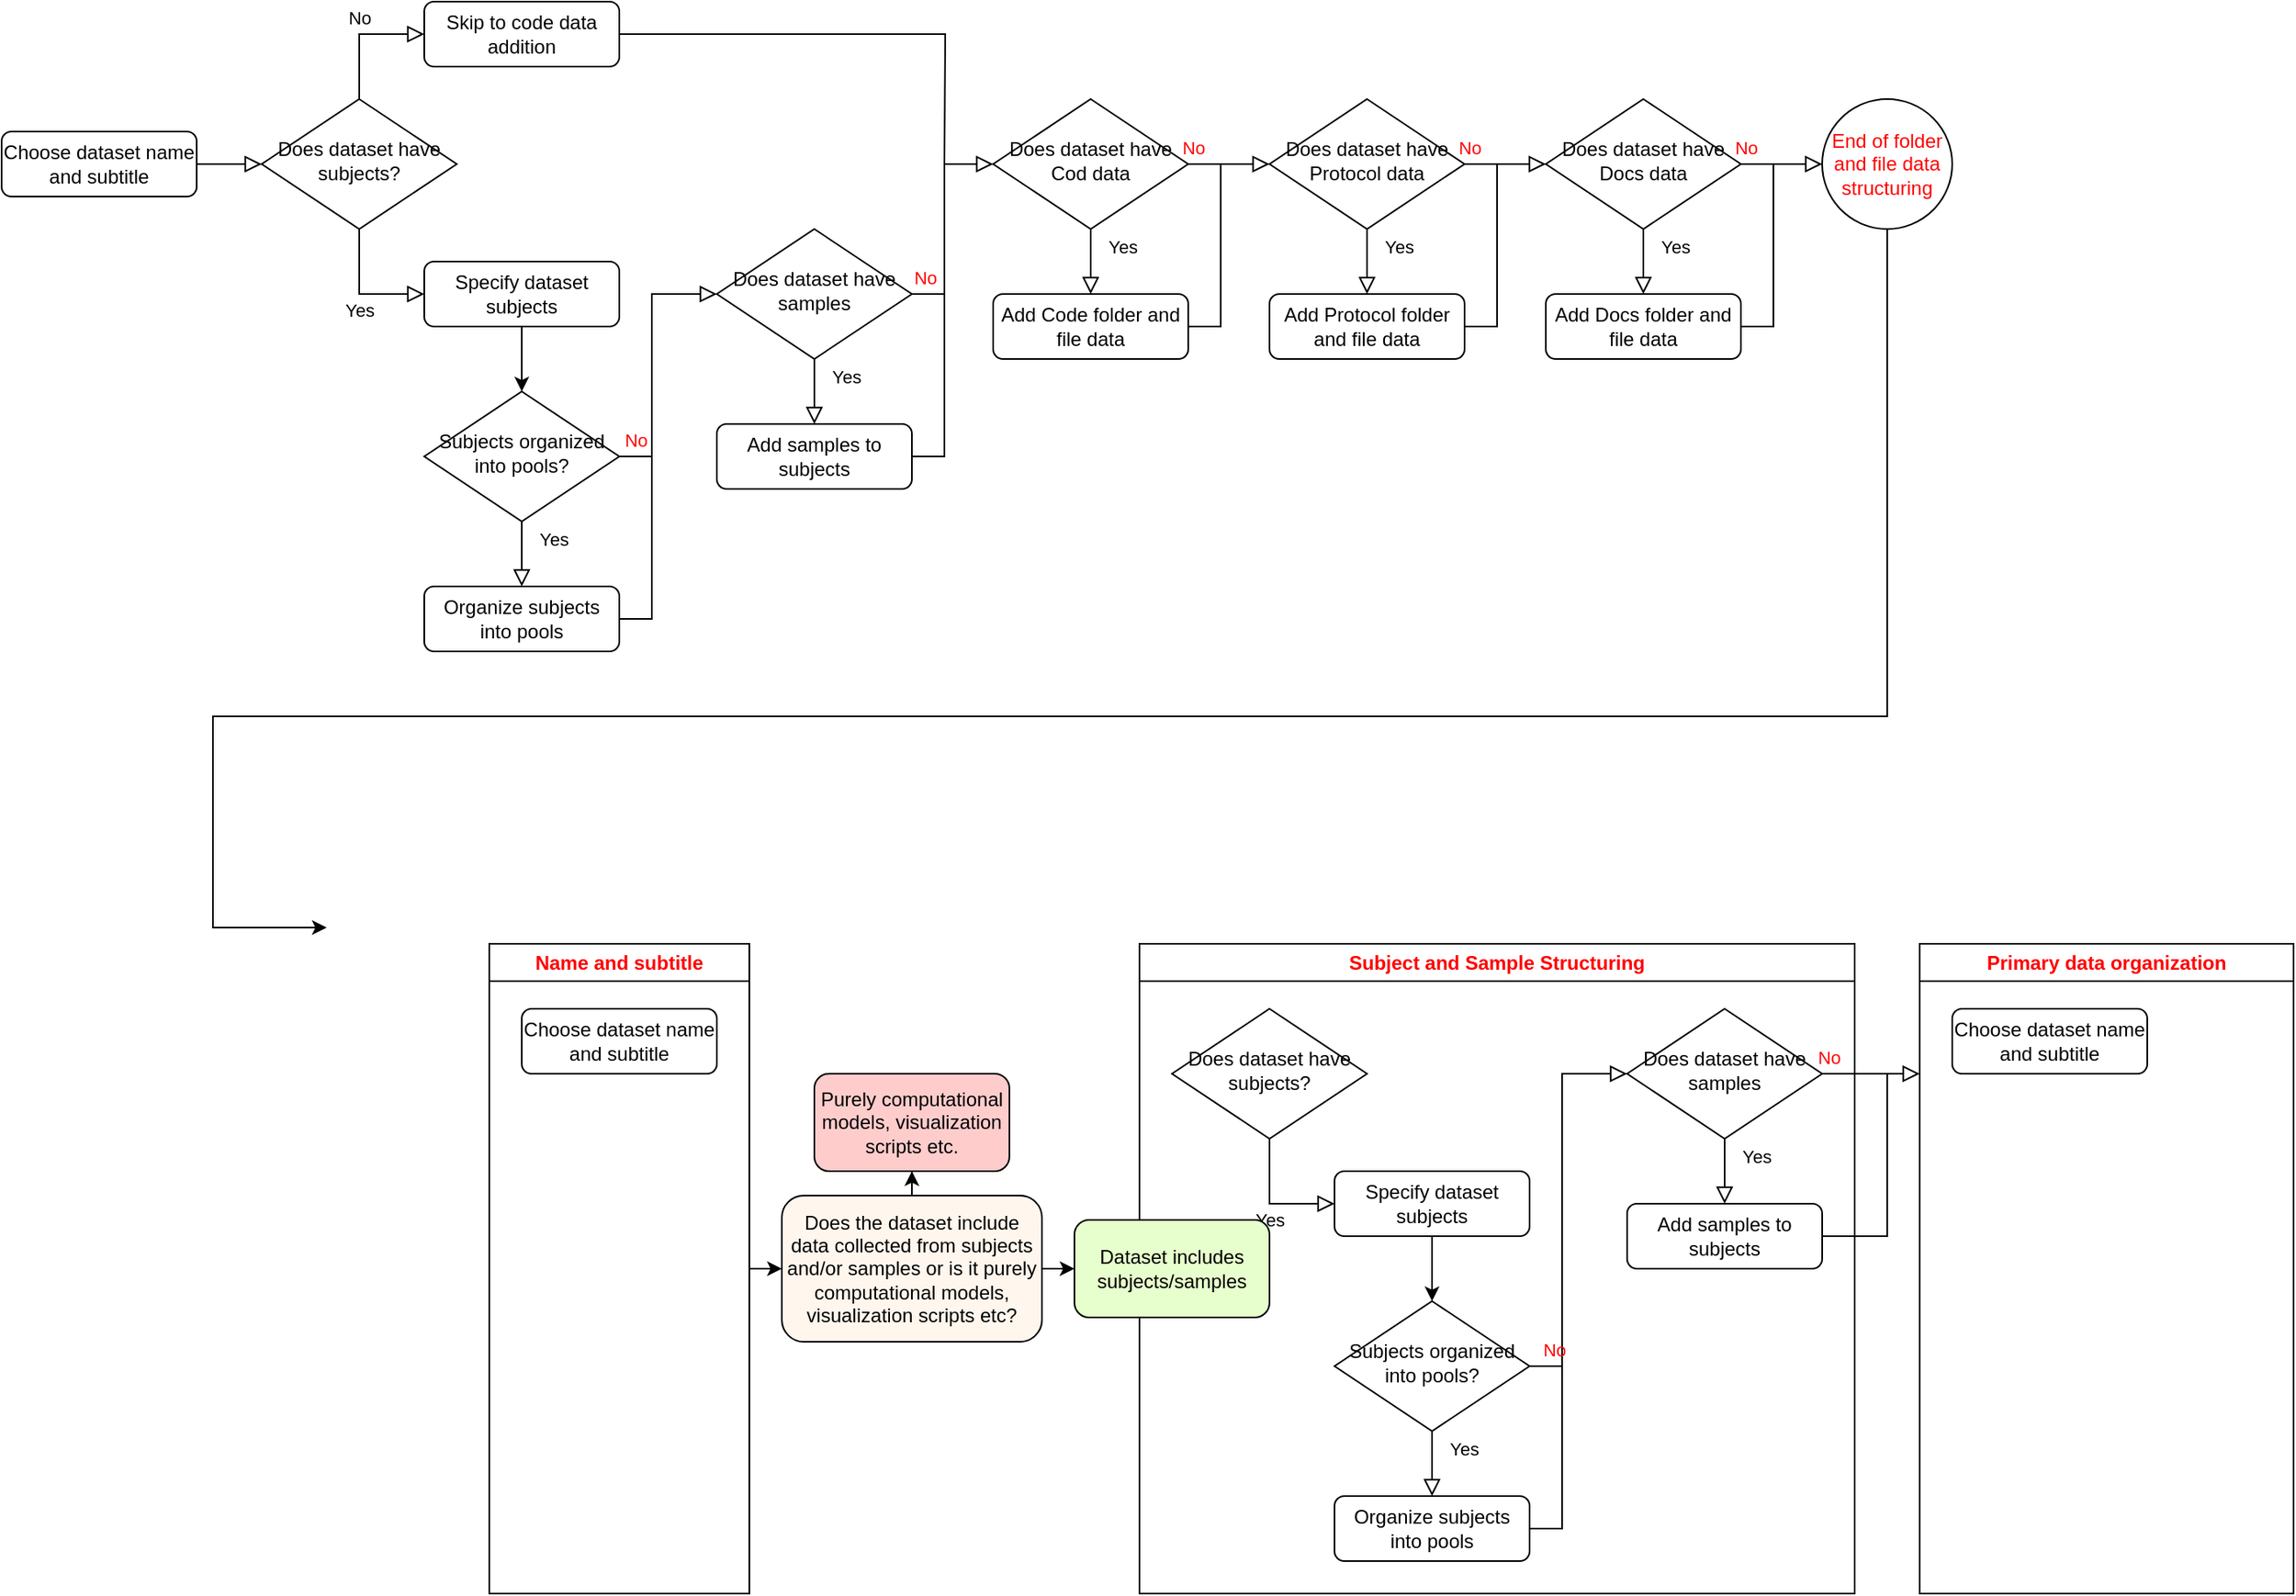 <mxfile version="20.8.20" type="github">
  <diagram id="C5RBs43oDa-KdzZeNtuy" name="Page-1">
    <mxGraphModel dx="2794" dy="1562" grid="1" gridSize="10" guides="1" tooltips="1" connect="1" arrows="1" fold="1" page="1" pageScale="1" pageWidth="1600" pageHeight="1200" math="0" shadow="0">
      <root>
        <mxCell id="WIyWlLk6GJQsqaUBKTNV-0" />
        <mxCell id="WIyWlLk6GJQsqaUBKTNV-1" parent="WIyWlLk6GJQsqaUBKTNV-0" />
        <mxCell id="WIyWlLk6GJQsqaUBKTNV-2" value="" style="rounded=0;html=1;jettySize=auto;orthogonalLoop=1;fontSize=11;endArrow=block;endFill=0;endSize=8;strokeWidth=1;shadow=0;labelBackgroundColor=none;edgeStyle=orthogonalEdgeStyle;" parent="WIyWlLk6GJQsqaUBKTNV-1" source="WIyWlLk6GJQsqaUBKTNV-3" target="WIyWlLk6GJQsqaUBKTNV-6" edge="1">
          <mxGeometry relative="1" as="geometry" />
        </mxCell>
        <mxCell id="WIyWlLk6GJQsqaUBKTNV-3" value="Choose dataset name and subtitle" style="rounded=1;whiteSpace=wrap;html=1;fontSize=12;glass=0;strokeWidth=1;shadow=0;" parent="WIyWlLk6GJQsqaUBKTNV-1" vertex="1">
          <mxGeometry x="40" y="120" width="120" height="40" as="geometry" />
        </mxCell>
        <mxCell id="WIyWlLk6GJQsqaUBKTNV-5" value="No" style="edgeStyle=orthogonalEdgeStyle;rounded=0;html=1;jettySize=auto;orthogonalLoop=1;fontSize=11;endArrow=block;endFill=0;endSize=8;strokeWidth=1;shadow=0;labelBackgroundColor=none;" parent="WIyWlLk6GJQsqaUBKTNV-1" source="WIyWlLk6GJQsqaUBKTNV-6" target="WIyWlLk6GJQsqaUBKTNV-7" edge="1">
          <mxGeometry y="10" relative="1" as="geometry">
            <mxPoint as="offset" />
            <Array as="points">
              <mxPoint x="260" y="60" />
            </Array>
          </mxGeometry>
        </mxCell>
        <mxCell id="WIyWlLk6GJQsqaUBKTNV-6" value="Does dataset have subjects?" style="rhombus;whiteSpace=wrap;html=1;shadow=0;fontFamily=Helvetica;fontSize=12;align=center;strokeWidth=1;spacing=6;spacingTop=-4;" parent="WIyWlLk6GJQsqaUBKTNV-1" vertex="1">
          <mxGeometry x="200" y="100" width="120" height="80" as="geometry" />
        </mxCell>
        <mxCell id="WIyWlLk6GJQsqaUBKTNV-7" value="Skip to code data addition" style="rounded=1;whiteSpace=wrap;html=1;fontSize=12;glass=0;strokeWidth=1;shadow=0;" parent="WIyWlLk6GJQsqaUBKTNV-1" vertex="1">
          <mxGeometry x="300" y="40" width="120" height="40" as="geometry" />
        </mxCell>
        <mxCell id="WIyWlLk6GJQsqaUBKTNV-9" value="Yes" style="edgeStyle=orthogonalEdgeStyle;rounded=0;html=1;jettySize=auto;orthogonalLoop=1;fontSize=11;endArrow=block;endFill=0;endSize=8;strokeWidth=1;shadow=0;labelBackgroundColor=none;exitX=0.5;exitY=1;exitDx=0;exitDy=0;" parent="WIyWlLk6GJQsqaUBKTNV-1" source="WIyWlLk6GJQsqaUBKTNV-6" target="WIyWlLk6GJQsqaUBKTNV-12" edge="1">
          <mxGeometry y="-10" relative="1" as="geometry">
            <mxPoint as="offset" />
            <Array as="points">
              <mxPoint x="260" y="220" />
            </Array>
          </mxGeometry>
        </mxCell>
        <mxCell id="WIyWlLk6GJQsqaUBKTNV-11" value="Organize subjects into pools" style="rounded=1;whiteSpace=wrap;html=1;fontSize=12;glass=0;strokeWidth=1;shadow=0;" parent="WIyWlLk6GJQsqaUBKTNV-1" vertex="1">
          <mxGeometry x="300" y="400" width="120" height="40" as="geometry" />
        </mxCell>
        <mxCell id="WIyWlLk6GJQsqaUBKTNV-12" value="Specify dataset subjects" style="rounded=1;whiteSpace=wrap;html=1;fontSize=12;glass=0;strokeWidth=1;shadow=0;" parent="WIyWlLk6GJQsqaUBKTNV-1" vertex="1">
          <mxGeometry x="300" y="200" width="120" height="40" as="geometry" />
        </mxCell>
        <mxCell id="IJ8glEBlVoeCYBbPqMMJ-0" value="Subjects organized into pools?" style="rhombus;whiteSpace=wrap;html=1;shadow=0;fontFamily=Helvetica;fontSize=12;align=center;strokeWidth=1;spacing=6;spacingTop=-4;" vertex="1" parent="WIyWlLk6GJQsqaUBKTNV-1">
          <mxGeometry x="300" y="280" width="120" height="80" as="geometry" />
        </mxCell>
        <mxCell id="IJ8glEBlVoeCYBbPqMMJ-1" value="" style="endArrow=classic;html=1;rounded=0;exitX=0.5;exitY=1;exitDx=0;exitDy=0;entryX=0.5;entryY=0;entryDx=0;entryDy=0;edgeStyle=elbowEdgeStyle;" edge="1" parent="WIyWlLk6GJQsqaUBKTNV-1" source="WIyWlLk6GJQsqaUBKTNV-12" target="IJ8glEBlVoeCYBbPqMMJ-0">
          <mxGeometry width="50" height="50" relative="1" as="geometry">
            <mxPoint x="390" y="310" as="sourcePoint" />
            <mxPoint x="440" y="260" as="targetPoint" />
          </mxGeometry>
        </mxCell>
        <mxCell id="IJ8glEBlVoeCYBbPqMMJ-10" value="Does dataset have samples" style="rhombus;whiteSpace=wrap;html=1;shadow=0;fontFamily=Helvetica;fontSize=12;align=center;strokeWidth=1;spacing=6;spacingTop=-4;" vertex="1" parent="WIyWlLk6GJQsqaUBKTNV-1">
          <mxGeometry x="480" y="180" width="120" height="80" as="geometry" />
        </mxCell>
        <mxCell id="IJ8glEBlVoeCYBbPqMMJ-11" value="Does dataset have Cod data" style="rhombus;whiteSpace=wrap;html=1;shadow=0;fontFamily=Helvetica;fontSize=12;align=center;strokeWidth=1;spacing=6;spacingTop=-4;" vertex="1" parent="WIyWlLk6GJQsqaUBKTNV-1">
          <mxGeometry x="650" y="100" width="120" height="80" as="geometry" />
        </mxCell>
        <mxCell id="IJ8glEBlVoeCYBbPqMMJ-14" value="" style="endArrow=none;html=1;rounded=0;exitX=1;exitY=0.5;exitDx=0;exitDy=0;edgeStyle=orthogonalEdgeStyle;" edge="1" parent="WIyWlLk6GJQsqaUBKTNV-1" source="WIyWlLk6GJQsqaUBKTNV-11">
          <mxGeometry width="50" height="50" relative="1" as="geometry">
            <mxPoint x="330" y="280" as="sourcePoint" />
            <mxPoint x="440" y="320" as="targetPoint" />
            <Array as="points">
              <mxPoint x="440" y="420" />
              <mxPoint x="440" y="320" />
            </Array>
          </mxGeometry>
        </mxCell>
        <mxCell id="IJ8glEBlVoeCYBbPqMMJ-16" value="Yes" style="rounded=0;html=1;jettySize=auto;orthogonalLoop=1;fontSize=11;endArrow=block;endFill=0;endSize=8;strokeWidth=1;shadow=0;labelBackgroundColor=none;exitX=0.5;exitY=1;exitDx=0;exitDy=0;entryX=0.5;entryY=0;entryDx=0;entryDy=0;align=right;" edge="1" parent="WIyWlLk6GJQsqaUBKTNV-1" source="IJ8glEBlVoeCYBbPqMMJ-0" target="WIyWlLk6GJQsqaUBKTNV-11">
          <mxGeometry x="-0.486" y="30" relative="1" as="geometry">
            <mxPoint as="offset" />
            <mxPoint x="270" y="190" as="sourcePoint" />
            <mxPoint x="230" y="390" as="targetPoint" />
          </mxGeometry>
        </mxCell>
        <mxCell id="IJ8glEBlVoeCYBbPqMMJ-17" value="No" style="edgeStyle=orthogonalEdgeStyle;rounded=0;html=1;jettySize=auto;orthogonalLoop=1;fontSize=11;endArrow=block;endFill=0;endSize=8;strokeWidth=1;shadow=0;labelBackgroundColor=none;exitX=1;exitY=0.5;exitDx=0;exitDy=0;fontColor=#FF0000;" edge="1" parent="WIyWlLk6GJQsqaUBKTNV-1" source="IJ8glEBlVoeCYBbPqMMJ-0">
          <mxGeometry x="-0.875" y="10" relative="1" as="geometry">
            <mxPoint as="offset" />
            <mxPoint x="270" y="110" as="sourcePoint" />
            <mxPoint x="480" y="220" as="targetPoint" />
            <Array as="points">
              <mxPoint x="440" y="320" />
              <mxPoint x="440" y="220" />
            </Array>
          </mxGeometry>
        </mxCell>
        <mxCell id="IJ8glEBlVoeCYBbPqMMJ-18" value="Add samples to subjects" style="rounded=1;whiteSpace=wrap;html=1;fontSize=12;glass=0;strokeWidth=1;shadow=0;" vertex="1" parent="WIyWlLk6GJQsqaUBKTNV-1">
          <mxGeometry x="480" y="300" width="120" height="40" as="geometry" />
        </mxCell>
        <mxCell id="IJ8glEBlVoeCYBbPqMMJ-19" value="Yes" style="rounded=0;html=1;jettySize=auto;orthogonalLoop=1;fontSize=11;endArrow=block;endFill=0;endSize=8;strokeWidth=1;shadow=0;labelBackgroundColor=none;exitX=0.5;exitY=1;exitDx=0;exitDy=0;entryX=0.5;entryY=0;entryDx=0;entryDy=0;align=right;" edge="1" parent="WIyWlLk6GJQsqaUBKTNV-1" target="IJ8glEBlVoeCYBbPqMMJ-18">
          <mxGeometry x="-0.486" y="30" relative="1" as="geometry">
            <mxPoint as="offset" />
            <mxPoint x="540" y="260" as="sourcePoint" />
            <mxPoint x="410" y="290" as="targetPoint" />
          </mxGeometry>
        </mxCell>
        <mxCell id="IJ8glEBlVoeCYBbPqMMJ-20" value="" style="endArrow=none;html=1;rounded=0;exitX=1;exitY=0.5;exitDx=0;exitDy=0;edgeStyle=orthogonalEdgeStyle;" edge="1" parent="WIyWlLk6GJQsqaUBKTNV-1">
          <mxGeometry width="50" height="50" relative="1" as="geometry">
            <mxPoint x="600" y="320" as="sourcePoint" />
            <mxPoint x="620" y="220" as="targetPoint" />
            <Array as="points">
              <mxPoint x="620" y="320" />
              <mxPoint x="620" y="220" />
            </Array>
          </mxGeometry>
        </mxCell>
        <mxCell id="IJ8glEBlVoeCYBbPqMMJ-21" value="No" style="edgeStyle=orthogonalEdgeStyle;rounded=0;html=1;jettySize=auto;orthogonalLoop=1;fontSize=11;endArrow=block;endFill=0;endSize=8;strokeWidth=1;shadow=0;labelBackgroundColor=none;exitX=1;exitY=0.5;exitDx=0;exitDy=0;fontColor=#FF0000;entryX=0;entryY=0.5;entryDx=0;entryDy=0;" edge="1" parent="WIyWlLk6GJQsqaUBKTNV-1" target="IJ8glEBlVoeCYBbPqMMJ-11">
          <mxGeometry x="-0.875" y="10" relative="1" as="geometry">
            <mxPoint as="offset" />
            <mxPoint x="600" y="220" as="sourcePoint" />
            <mxPoint x="660" y="120" as="targetPoint" />
            <Array as="points">
              <mxPoint x="620" y="220" />
              <mxPoint x="620" y="140" />
            </Array>
          </mxGeometry>
        </mxCell>
        <mxCell id="IJ8glEBlVoeCYBbPqMMJ-22" value="" style="endArrow=none;html=1;rounded=0;fontColor=#FF0000;exitX=1;exitY=0.5;exitDx=0;exitDy=0;edgeStyle=orthogonalEdgeStyle;" edge="1" parent="WIyWlLk6GJQsqaUBKTNV-1" source="WIyWlLk6GJQsqaUBKTNV-7">
          <mxGeometry width="50" height="50" relative="1" as="geometry">
            <mxPoint x="280" y="330" as="sourcePoint" />
            <mxPoint x="620" y="140" as="targetPoint" />
          </mxGeometry>
        </mxCell>
        <mxCell id="IJ8glEBlVoeCYBbPqMMJ-23" value="Add Code folder and file data" style="rounded=1;whiteSpace=wrap;html=1;fontSize=12;glass=0;strokeWidth=1;shadow=0;" vertex="1" parent="WIyWlLk6GJQsqaUBKTNV-1">
          <mxGeometry x="650" y="220" width="120" height="40" as="geometry" />
        </mxCell>
        <mxCell id="IJ8glEBlVoeCYBbPqMMJ-24" value="" style="endArrow=none;html=1;rounded=0;exitX=1;exitY=0.5;exitDx=0;exitDy=0;edgeStyle=orthogonalEdgeStyle;" edge="1" parent="WIyWlLk6GJQsqaUBKTNV-1" source="IJ8glEBlVoeCYBbPqMMJ-23">
          <mxGeometry width="50" height="50" relative="1" as="geometry">
            <mxPoint x="680" y="100" as="sourcePoint" />
            <mxPoint x="790" y="140" as="targetPoint" />
            <Array as="points">
              <mxPoint x="790" y="240" />
              <mxPoint x="790" y="140" />
            </Array>
          </mxGeometry>
        </mxCell>
        <mxCell id="IJ8glEBlVoeCYBbPqMMJ-25" value="Yes" style="rounded=0;html=1;jettySize=auto;orthogonalLoop=1;fontSize=11;endArrow=block;endFill=0;endSize=8;strokeWidth=1;shadow=0;labelBackgroundColor=none;exitX=0.5;exitY=1;exitDx=0;exitDy=0;entryX=0.5;entryY=0;entryDx=0;entryDy=0;align=right;" edge="1" parent="WIyWlLk6GJQsqaUBKTNV-1" target="IJ8glEBlVoeCYBbPqMMJ-23">
          <mxGeometry x="-0.486" y="30" relative="1" as="geometry">
            <mxPoint as="offset" />
            <mxPoint x="710" y="180" as="sourcePoint" />
            <mxPoint x="580" y="210" as="targetPoint" />
          </mxGeometry>
        </mxCell>
        <mxCell id="IJ8glEBlVoeCYBbPqMMJ-26" value="No" style="edgeStyle=orthogonalEdgeStyle;rounded=0;html=1;jettySize=auto;orthogonalLoop=1;fontSize=11;endArrow=block;endFill=0;endSize=8;strokeWidth=1;shadow=0;labelBackgroundColor=none;exitX=1;exitY=0.5;exitDx=0;exitDy=0;fontColor=#FF0000;" edge="1" parent="WIyWlLk6GJQsqaUBKTNV-1">
          <mxGeometry x="-0.875" y="10" relative="1" as="geometry">
            <mxPoint as="offset" />
            <mxPoint x="770" y="140" as="sourcePoint" />
            <mxPoint x="820" y="140" as="targetPoint" />
            <Array as="points">
              <mxPoint x="790" y="140" />
              <mxPoint x="790" y="140" />
            </Array>
          </mxGeometry>
        </mxCell>
        <mxCell id="IJ8glEBlVoeCYBbPqMMJ-37" value="Does dataset have Protocol data" style="rhombus;whiteSpace=wrap;html=1;shadow=0;fontFamily=Helvetica;fontSize=12;align=center;strokeWidth=1;spacing=6;spacingTop=-4;" vertex="1" parent="WIyWlLk6GJQsqaUBKTNV-1">
          <mxGeometry x="820" y="100" width="120" height="80" as="geometry" />
        </mxCell>
        <mxCell id="IJ8glEBlVoeCYBbPqMMJ-38" value="Add Protocol&amp;nbsp;folder and file data" style="rounded=1;whiteSpace=wrap;html=1;fontSize=12;glass=0;strokeWidth=1;shadow=0;" vertex="1" parent="WIyWlLk6GJQsqaUBKTNV-1">
          <mxGeometry x="820" y="220" width="120" height="40" as="geometry" />
        </mxCell>
        <mxCell id="IJ8glEBlVoeCYBbPqMMJ-39" value="" style="endArrow=none;html=1;rounded=0;exitX=1;exitY=0.5;exitDx=0;exitDy=0;edgeStyle=orthogonalEdgeStyle;" edge="1" parent="WIyWlLk6GJQsqaUBKTNV-1" source="IJ8glEBlVoeCYBbPqMMJ-38">
          <mxGeometry width="50" height="50" relative="1" as="geometry">
            <mxPoint x="850" y="100" as="sourcePoint" />
            <mxPoint x="960" y="140" as="targetPoint" />
            <Array as="points">
              <mxPoint x="960" y="240" />
              <mxPoint x="960" y="140" />
            </Array>
          </mxGeometry>
        </mxCell>
        <mxCell id="IJ8glEBlVoeCYBbPqMMJ-40" value="Yes" style="rounded=0;html=1;jettySize=auto;orthogonalLoop=1;fontSize=11;endArrow=block;endFill=0;endSize=8;strokeWidth=1;shadow=0;labelBackgroundColor=none;exitX=0.5;exitY=1;exitDx=0;exitDy=0;entryX=0.5;entryY=0;entryDx=0;entryDy=0;align=right;" edge="1" parent="WIyWlLk6GJQsqaUBKTNV-1" target="IJ8glEBlVoeCYBbPqMMJ-38">
          <mxGeometry x="-0.486" y="30" relative="1" as="geometry">
            <mxPoint as="offset" />
            <mxPoint x="880" y="180" as="sourcePoint" />
            <mxPoint x="750" y="210" as="targetPoint" />
          </mxGeometry>
        </mxCell>
        <mxCell id="IJ8glEBlVoeCYBbPqMMJ-41" value="No" style="edgeStyle=orthogonalEdgeStyle;rounded=0;html=1;jettySize=auto;orthogonalLoop=1;fontSize=11;endArrow=block;endFill=0;endSize=8;strokeWidth=1;shadow=0;labelBackgroundColor=none;exitX=1;exitY=0.5;exitDx=0;exitDy=0;fontColor=#FF0000;" edge="1" parent="WIyWlLk6GJQsqaUBKTNV-1">
          <mxGeometry x="-0.875" y="10" relative="1" as="geometry">
            <mxPoint as="offset" />
            <mxPoint x="940" y="140" as="sourcePoint" />
            <mxPoint x="990" y="140" as="targetPoint" />
            <Array as="points">
              <mxPoint x="960" y="140" />
              <mxPoint x="960" y="140" />
            </Array>
          </mxGeometry>
        </mxCell>
        <mxCell id="IJ8glEBlVoeCYBbPqMMJ-42" value="Does dataset have Docs data" style="rhombus;whiteSpace=wrap;html=1;shadow=0;fontFamily=Helvetica;fontSize=12;align=center;strokeWidth=1;spacing=6;spacingTop=-4;" vertex="1" parent="WIyWlLk6GJQsqaUBKTNV-1">
          <mxGeometry x="990" y="100" width="120" height="80" as="geometry" />
        </mxCell>
        <mxCell id="IJ8glEBlVoeCYBbPqMMJ-43" value="Add Docs&amp;nbsp;folder and file data" style="rounded=1;whiteSpace=wrap;html=1;fontSize=12;glass=0;strokeWidth=1;shadow=0;" vertex="1" parent="WIyWlLk6GJQsqaUBKTNV-1">
          <mxGeometry x="990" y="220" width="120" height="40" as="geometry" />
        </mxCell>
        <mxCell id="IJ8glEBlVoeCYBbPqMMJ-44" value="" style="endArrow=none;html=1;rounded=0;exitX=1;exitY=0.5;exitDx=0;exitDy=0;edgeStyle=orthogonalEdgeStyle;" edge="1" parent="WIyWlLk6GJQsqaUBKTNV-1" source="IJ8glEBlVoeCYBbPqMMJ-43">
          <mxGeometry width="50" height="50" relative="1" as="geometry">
            <mxPoint x="1020" y="100" as="sourcePoint" />
            <mxPoint x="1130" y="140" as="targetPoint" />
            <Array as="points">
              <mxPoint x="1130" y="240" />
              <mxPoint x="1130" y="140" />
            </Array>
          </mxGeometry>
        </mxCell>
        <mxCell id="IJ8glEBlVoeCYBbPqMMJ-45" value="Yes" style="rounded=0;html=1;jettySize=auto;orthogonalLoop=1;fontSize=11;endArrow=block;endFill=0;endSize=8;strokeWidth=1;shadow=0;labelBackgroundColor=none;exitX=0.5;exitY=1;exitDx=0;exitDy=0;entryX=0.5;entryY=0;entryDx=0;entryDy=0;align=right;" edge="1" parent="WIyWlLk6GJQsqaUBKTNV-1" target="IJ8glEBlVoeCYBbPqMMJ-43">
          <mxGeometry x="-0.486" y="30" relative="1" as="geometry">
            <mxPoint as="offset" />
            <mxPoint x="1050" y="180" as="sourcePoint" />
            <mxPoint x="920" y="210" as="targetPoint" />
          </mxGeometry>
        </mxCell>
        <mxCell id="IJ8glEBlVoeCYBbPqMMJ-46" value="No" style="edgeStyle=orthogonalEdgeStyle;rounded=0;html=1;jettySize=auto;orthogonalLoop=1;fontSize=11;endArrow=block;endFill=0;endSize=8;strokeWidth=1;shadow=0;labelBackgroundColor=none;exitX=1;exitY=0.5;exitDx=0;exitDy=0;fontColor=#FF0000;" edge="1" parent="WIyWlLk6GJQsqaUBKTNV-1">
          <mxGeometry x="-0.875" y="10" relative="1" as="geometry">
            <mxPoint as="offset" />
            <mxPoint x="1110" y="140" as="sourcePoint" />
            <mxPoint x="1160" y="140" as="targetPoint" />
            <Array as="points">
              <mxPoint x="1130" y="140" />
              <mxPoint x="1130" y="140" />
            </Array>
          </mxGeometry>
        </mxCell>
        <mxCell id="IJ8glEBlVoeCYBbPqMMJ-47" value="End of folder and file data structuring" style="ellipse;whiteSpace=wrap;html=1;aspect=fixed;fontColor=#FF0000;" vertex="1" parent="WIyWlLk6GJQsqaUBKTNV-1">
          <mxGeometry x="1160" y="100" width="80" height="80" as="geometry" />
        </mxCell>
        <mxCell id="IJ8glEBlVoeCYBbPqMMJ-50" value="" style="endArrow=classic;html=1;rounded=0;fontColor=#FF0000;exitX=0.5;exitY=1;exitDx=0;exitDy=0;edgeStyle=orthogonalEdgeStyle;" edge="1" parent="WIyWlLk6GJQsqaUBKTNV-1" source="IJ8glEBlVoeCYBbPqMMJ-47">
          <mxGeometry width="50" height="50" relative="1" as="geometry">
            <mxPoint x="730" y="300" as="sourcePoint" />
            <mxPoint x="240" y="610" as="targetPoint" />
            <Array as="points">
              <mxPoint x="1200" y="480" />
              <mxPoint x="170" y="480" />
            </Array>
          </mxGeometry>
        </mxCell>
        <mxCell id="IJ8glEBlVoeCYBbPqMMJ-97" style="edgeStyle=orthogonalEdgeStyle;rounded=0;orthogonalLoop=1;jettySize=auto;html=1;exitX=1;exitY=0.5;exitDx=0;exitDy=0;entryX=0;entryY=0.5;entryDx=0;entryDy=0;fontColor=#000000;" edge="1" parent="WIyWlLk6GJQsqaUBKTNV-1" source="IJ8glEBlVoeCYBbPqMMJ-51" target="IJ8glEBlVoeCYBbPqMMJ-96">
          <mxGeometry relative="1" as="geometry" />
        </mxCell>
        <mxCell id="IJ8glEBlVoeCYBbPqMMJ-51" value="Name and subtitle" style="swimlane;whiteSpace=wrap;html=1;fontColor=#FF0000;" vertex="1" parent="WIyWlLk6GJQsqaUBKTNV-1">
          <mxGeometry x="340" y="620" width="160" height="400" as="geometry" />
        </mxCell>
        <mxCell id="IJ8glEBlVoeCYBbPqMMJ-52" value="Choose dataset name and subtitle" style="rounded=1;whiteSpace=wrap;html=1;fontSize=12;glass=0;strokeWidth=1;shadow=0;" vertex="1" parent="IJ8glEBlVoeCYBbPqMMJ-51">
          <mxGeometry x="20" y="40" width="120" height="40" as="geometry" />
        </mxCell>
        <mxCell id="IJ8glEBlVoeCYBbPqMMJ-57" value="Subject and Sample Structuring" style="swimlane;whiteSpace=wrap;html=1;fontColor=#FF0000;" vertex="1" parent="WIyWlLk6GJQsqaUBKTNV-1">
          <mxGeometry x="740" y="620" width="440" height="400" as="geometry" />
        </mxCell>
        <mxCell id="IJ8glEBlVoeCYBbPqMMJ-61" value="Does dataset have subjects?" style="rhombus;whiteSpace=wrap;html=1;shadow=0;fontFamily=Helvetica;fontSize=12;align=center;strokeWidth=1;spacing=6;spacingTop=-4;" vertex="1" parent="IJ8glEBlVoeCYBbPqMMJ-57">
          <mxGeometry x="20" y="40" width="120" height="80" as="geometry" />
        </mxCell>
        <mxCell id="IJ8glEBlVoeCYBbPqMMJ-63" value="Yes" style="edgeStyle=orthogonalEdgeStyle;rounded=0;html=1;jettySize=auto;orthogonalLoop=1;fontSize=11;endArrow=block;endFill=0;endSize=8;strokeWidth=1;shadow=0;labelBackgroundColor=none;exitX=0.5;exitY=1;exitDx=0;exitDy=0;" edge="1" parent="IJ8glEBlVoeCYBbPqMMJ-57" target="IJ8glEBlVoeCYBbPqMMJ-65">
          <mxGeometry y="-10" relative="1" as="geometry">
            <mxPoint as="offset" />
            <mxPoint x="80" y="120" as="sourcePoint" />
            <Array as="points">
              <mxPoint x="80" y="160" />
            </Array>
          </mxGeometry>
        </mxCell>
        <mxCell id="IJ8glEBlVoeCYBbPqMMJ-64" value="Organize subjects into pools" style="rounded=1;whiteSpace=wrap;html=1;fontSize=12;glass=0;strokeWidth=1;shadow=0;" vertex="1" parent="IJ8glEBlVoeCYBbPqMMJ-57">
          <mxGeometry x="120" y="340" width="120" height="40" as="geometry" />
        </mxCell>
        <mxCell id="IJ8glEBlVoeCYBbPqMMJ-65" value="Specify dataset subjects" style="rounded=1;whiteSpace=wrap;html=1;fontSize=12;glass=0;strokeWidth=1;shadow=0;" vertex="1" parent="IJ8glEBlVoeCYBbPqMMJ-57">
          <mxGeometry x="120" y="140" width="120" height="40" as="geometry" />
        </mxCell>
        <mxCell id="IJ8glEBlVoeCYBbPqMMJ-66" value="Subjects organized into pools?" style="rhombus;whiteSpace=wrap;html=1;shadow=0;fontFamily=Helvetica;fontSize=12;align=center;strokeWidth=1;spacing=6;spacingTop=-4;" vertex="1" parent="IJ8glEBlVoeCYBbPqMMJ-57">
          <mxGeometry x="120" y="220" width="120" height="80" as="geometry" />
        </mxCell>
        <mxCell id="IJ8glEBlVoeCYBbPqMMJ-67" value="" style="endArrow=classic;html=1;rounded=0;exitX=0.5;exitY=1;exitDx=0;exitDy=0;entryX=0.5;entryY=0;entryDx=0;entryDy=0;edgeStyle=elbowEdgeStyle;" edge="1" parent="IJ8glEBlVoeCYBbPqMMJ-57" source="IJ8glEBlVoeCYBbPqMMJ-65" target="IJ8glEBlVoeCYBbPqMMJ-66">
          <mxGeometry width="50" height="50" relative="1" as="geometry">
            <mxPoint x="210" y="250" as="sourcePoint" />
            <mxPoint x="260" y="200" as="targetPoint" />
          </mxGeometry>
        </mxCell>
        <mxCell id="IJ8glEBlVoeCYBbPqMMJ-68" value="Does dataset have samples" style="rhombus;whiteSpace=wrap;html=1;shadow=0;fontFamily=Helvetica;fontSize=12;align=center;strokeWidth=1;spacing=6;spacingTop=-4;" vertex="1" parent="IJ8glEBlVoeCYBbPqMMJ-57">
          <mxGeometry x="300" y="40" width="120" height="80" as="geometry" />
        </mxCell>
        <mxCell id="IJ8glEBlVoeCYBbPqMMJ-69" value="" style="endArrow=none;html=1;rounded=0;exitX=1;exitY=0.5;exitDx=0;exitDy=0;edgeStyle=orthogonalEdgeStyle;" edge="1" parent="IJ8glEBlVoeCYBbPqMMJ-57" source="IJ8glEBlVoeCYBbPqMMJ-64">
          <mxGeometry width="50" height="50" relative="1" as="geometry">
            <mxPoint x="150" y="220" as="sourcePoint" />
            <mxPoint x="260" y="260" as="targetPoint" />
            <Array as="points">
              <mxPoint x="260" y="360" />
              <mxPoint x="260" y="260" />
            </Array>
          </mxGeometry>
        </mxCell>
        <mxCell id="IJ8glEBlVoeCYBbPqMMJ-70" value="Yes" style="rounded=0;html=1;jettySize=auto;orthogonalLoop=1;fontSize=11;endArrow=block;endFill=0;endSize=8;strokeWidth=1;shadow=0;labelBackgroundColor=none;exitX=0.5;exitY=1;exitDx=0;exitDy=0;entryX=0.5;entryY=0;entryDx=0;entryDy=0;align=right;" edge="1" parent="IJ8glEBlVoeCYBbPqMMJ-57" source="IJ8glEBlVoeCYBbPqMMJ-66" target="IJ8glEBlVoeCYBbPqMMJ-64">
          <mxGeometry x="-0.486" y="30" relative="1" as="geometry">
            <mxPoint as="offset" />
            <mxPoint x="90" y="130" as="sourcePoint" />
            <mxPoint x="50" y="330" as="targetPoint" />
          </mxGeometry>
        </mxCell>
        <mxCell id="IJ8glEBlVoeCYBbPqMMJ-71" value="No" style="edgeStyle=orthogonalEdgeStyle;rounded=0;html=1;jettySize=auto;orthogonalLoop=1;fontSize=11;endArrow=block;endFill=0;endSize=8;strokeWidth=1;shadow=0;labelBackgroundColor=none;exitX=1;exitY=0.5;exitDx=0;exitDy=0;fontColor=#FF0000;" edge="1" parent="IJ8glEBlVoeCYBbPqMMJ-57" source="IJ8glEBlVoeCYBbPqMMJ-66">
          <mxGeometry x="-0.875" y="10" relative="1" as="geometry">
            <mxPoint as="offset" />
            <mxPoint x="90" y="50" as="sourcePoint" />
            <mxPoint x="300" y="80" as="targetPoint" />
            <Array as="points">
              <mxPoint x="260" y="260" />
              <mxPoint x="260" y="80" />
              <mxPoint x="300" y="80" />
            </Array>
          </mxGeometry>
        </mxCell>
        <mxCell id="IJ8glEBlVoeCYBbPqMMJ-72" value="Add samples to subjects" style="rounded=1;whiteSpace=wrap;html=1;fontSize=12;glass=0;strokeWidth=1;shadow=0;" vertex="1" parent="IJ8glEBlVoeCYBbPqMMJ-57">
          <mxGeometry x="300" y="160" width="120" height="40" as="geometry" />
        </mxCell>
        <mxCell id="IJ8glEBlVoeCYBbPqMMJ-73" value="Yes" style="rounded=0;html=1;jettySize=auto;orthogonalLoop=1;fontSize=11;endArrow=block;endFill=0;endSize=8;strokeWidth=1;shadow=0;labelBackgroundColor=none;exitX=0.5;exitY=1;exitDx=0;exitDy=0;entryX=0.5;entryY=0;entryDx=0;entryDy=0;align=right;" edge="1" parent="IJ8glEBlVoeCYBbPqMMJ-57" target="IJ8glEBlVoeCYBbPqMMJ-72">
          <mxGeometry x="-0.486" y="30" relative="1" as="geometry">
            <mxPoint as="offset" />
            <mxPoint x="360" y="120" as="sourcePoint" />
            <mxPoint x="230" y="150" as="targetPoint" />
          </mxGeometry>
        </mxCell>
        <mxCell id="IJ8glEBlVoeCYBbPqMMJ-74" value="" style="endArrow=none;html=1;rounded=0;exitX=1;exitY=0.5;exitDx=0;exitDy=0;edgeStyle=orthogonalEdgeStyle;" edge="1" parent="IJ8glEBlVoeCYBbPqMMJ-57">
          <mxGeometry width="50" height="50" relative="1" as="geometry">
            <mxPoint x="420" y="180" as="sourcePoint" />
            <mxPoint x="460" y="80" as="targetPoint" />
            <Array as="points">
              <mxPoint x="460" y="180" />
              <mxPoint x="460" y="80" />
            </Array>
          </mxGeometry>
        </mxCell>
        <mxCell id="IJ8glEBlVoeCYBbPqMMJ-75" value="No" style="edgeStyle=orthogonalEdgeStyle;rounded=0;html=1;jettySize=auto;orthogonalLoop=1;fontSize=11;endArrow=block;endFill=0;endSize=8;strokeWidth=1;shadow=0;labelBackgroundColor=none;exitX=1;exitY=0.5;exitDx=0;exitDy=0;fontColor=#FF0000;" edge="1" parent="WIyWlLk6GJQsqaUBKTNV-1">
          <mxGeometry x="-0.875" y="10" relative="1" as="geometry">
            <mxPoint as="offset" />
            <mxPoint x="1160" y="700" as="sourcePoint" />
            <mxPoint x="1220" y="700" as="targetPoint" />
            <Array as="points">
              <mxPoint x="1210" y="700" />
            </Array>
          </mxGeometry>
        </mxCell>
        <mxCell id="IJ8glEBlVoeCYBbPqMMJ-92" value="Primary data organization" style="swimlane;whiteSpace=wrap;html=1;fontColor=#FF0000;" vertex="1" parent="WIyWlLk6GJQsqaUBKTNV-1">
          <mxGeometry x="1220" y="620" width="230" height="400" as="geometry" />
        </mxCell>
        <mxCell id="IJ8glEBlVoeCYBbPqMMJ-93" value="Choose dataset name and subtitle" style="rounded=1;whiteSpace=wrap;html=1;fontSize=12;glass=0;strokeWidth=1;shadow=0;" vertex="1" parent="IJ8glEBlVoeCYBbPqMMJ-92">
          <mxGeometry x="20" y="40" width="120" height="40" as="geometry" />
        </mxCell>
        <mxCell id="IJ8glEBlVoeCYBbPqMMJ-98" style="edgeStyle=orthogonalEdgeStyle;rounded=0;orthogonalLoop=1;jettySize=auto;html=1;exitX=0.5;exitY=0;exitDx=0;exitDy=0;fontColor=#000000;" edge="1" parent="WIyWlLk6GJQsqaUBKTNV-1" source="IJ8glEBlVoeCYBbPqMMJ-96" target="IJ8glEBlVoeCYBbPqMMJ-99">
          <mxGeometry relative="1" as="geometry">
            <mxPoint x="595.316" y="570" as="targetPoint" />
          </mxGeometry>
        </mxCell>
        <mxCell id="IJ8glEBlVoeCYBbPqMMJ-101" style="edgeStyle=orthogonalEdgeStyle;rounded=0;orthogonalLoop=1;jettySize=auto;html=1;exitX=1;exitY=0.5;exitDx=0;exitDy=0;entryX=0;entryY=0.5;entryDx=0;entryDy=0;fontColor=#000000;" edge="1" parent="WIyWlLk6GJQsqaUBKTNV-1" source="IJ8glEBlVoeCYBbPqMMJ-96" target="IJ8glEBlVoeCYBbPqMMJ-100">
          <mxGeometry relative="1" as="geometry" />
        </mxCell>
        <mxCell id="IJ8glEBlVoeCYBbPqMMJ-96" value="&lt;font color=&quot;#000000&quot;&gt;Does the dataset include data collected from subjects and/or samples or is it purely computational models, visualization scripts etc?&lt;/font&gt;" style="rounded=1;whiteSpace=wrap;html=1;fontColor=#FF0000;gradientColor=none;fillColor=#FFF6ED;" vertex="1" parent="WIyWlLk6GJQsqaUBKTNV-1">
          <mxGeometry x="520" y="775" width="160" height="90" as="geometry" />
        </mxCell>
        <mxCell id="IJ8glEBlVoeCYBbPqMMJ-99" value="Purely computational models, visualization scripts etc." style="rounded=1;whiteSpace=wrap;html=1;fontColor=#000000;fillColor=#FFCCCC;gradientColor=none;" vertex="1" parent="WIyWlLk6GJQsqaUBKTNV-1">
          <mxGeometry x="539.996" y="700" width="120" height="60" as="geometry" />
        </mxCell>
        <mxCell id="IJ8glEBlVoeCYBbPqMMJ-100" value="Dataset includes subjects/samples" style="rounded=1;whiteSpace=wrap;html=1;fontColor=#000000;fillColor=#E6FFCC;gradientColor=none;" vertex="1" parent="WIyWlLk6GJQsqaUBKTNV-1">
          <mxGeometry x="699.996" y="790" width="120" height="60" as="geometry" />
        </mxCell>
      </root>
    </mxGraphModel>
  </diagram>
</mxfile>
